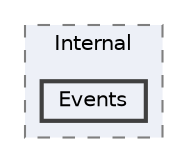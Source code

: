 digraph "C:/Users/adenf/RiderProjects/Openlabs.Mgcxm/Openlabs.Mgcxm/Internal/Events"
{
 // LATEX_PDF_SIZE
  bgcolor="transparent";
  edge [fontname=Helvetica,fontsize=10,labelfontname=Helvetica,labelfontsize=10];
  node [fontname=Helvetica,fontsize=10,shape=box,height=0.2,width=0.4];
  compound=true
  subgraph clusterdir_f22ae0d9455bb861291c1d66a7ec8128 {
    graph [ bgcolor="#edf0f7", pencolor="grey50", label="Internal", fontname=Helvetica,fontsize=10 style="filled,dashed", URL="dir_f22ae0d9455bb861291c1d66a7ec8128.html",tooltip=""]
  dir_0bc691362994c953a7f0465181d45a22 [label="Events", fillcolor="#edf0f7", color="grey25", style="filled,bold", URL="dir_0bc691362994c953a7f0465181d45a22.html",tooltip=""];
  }
}

